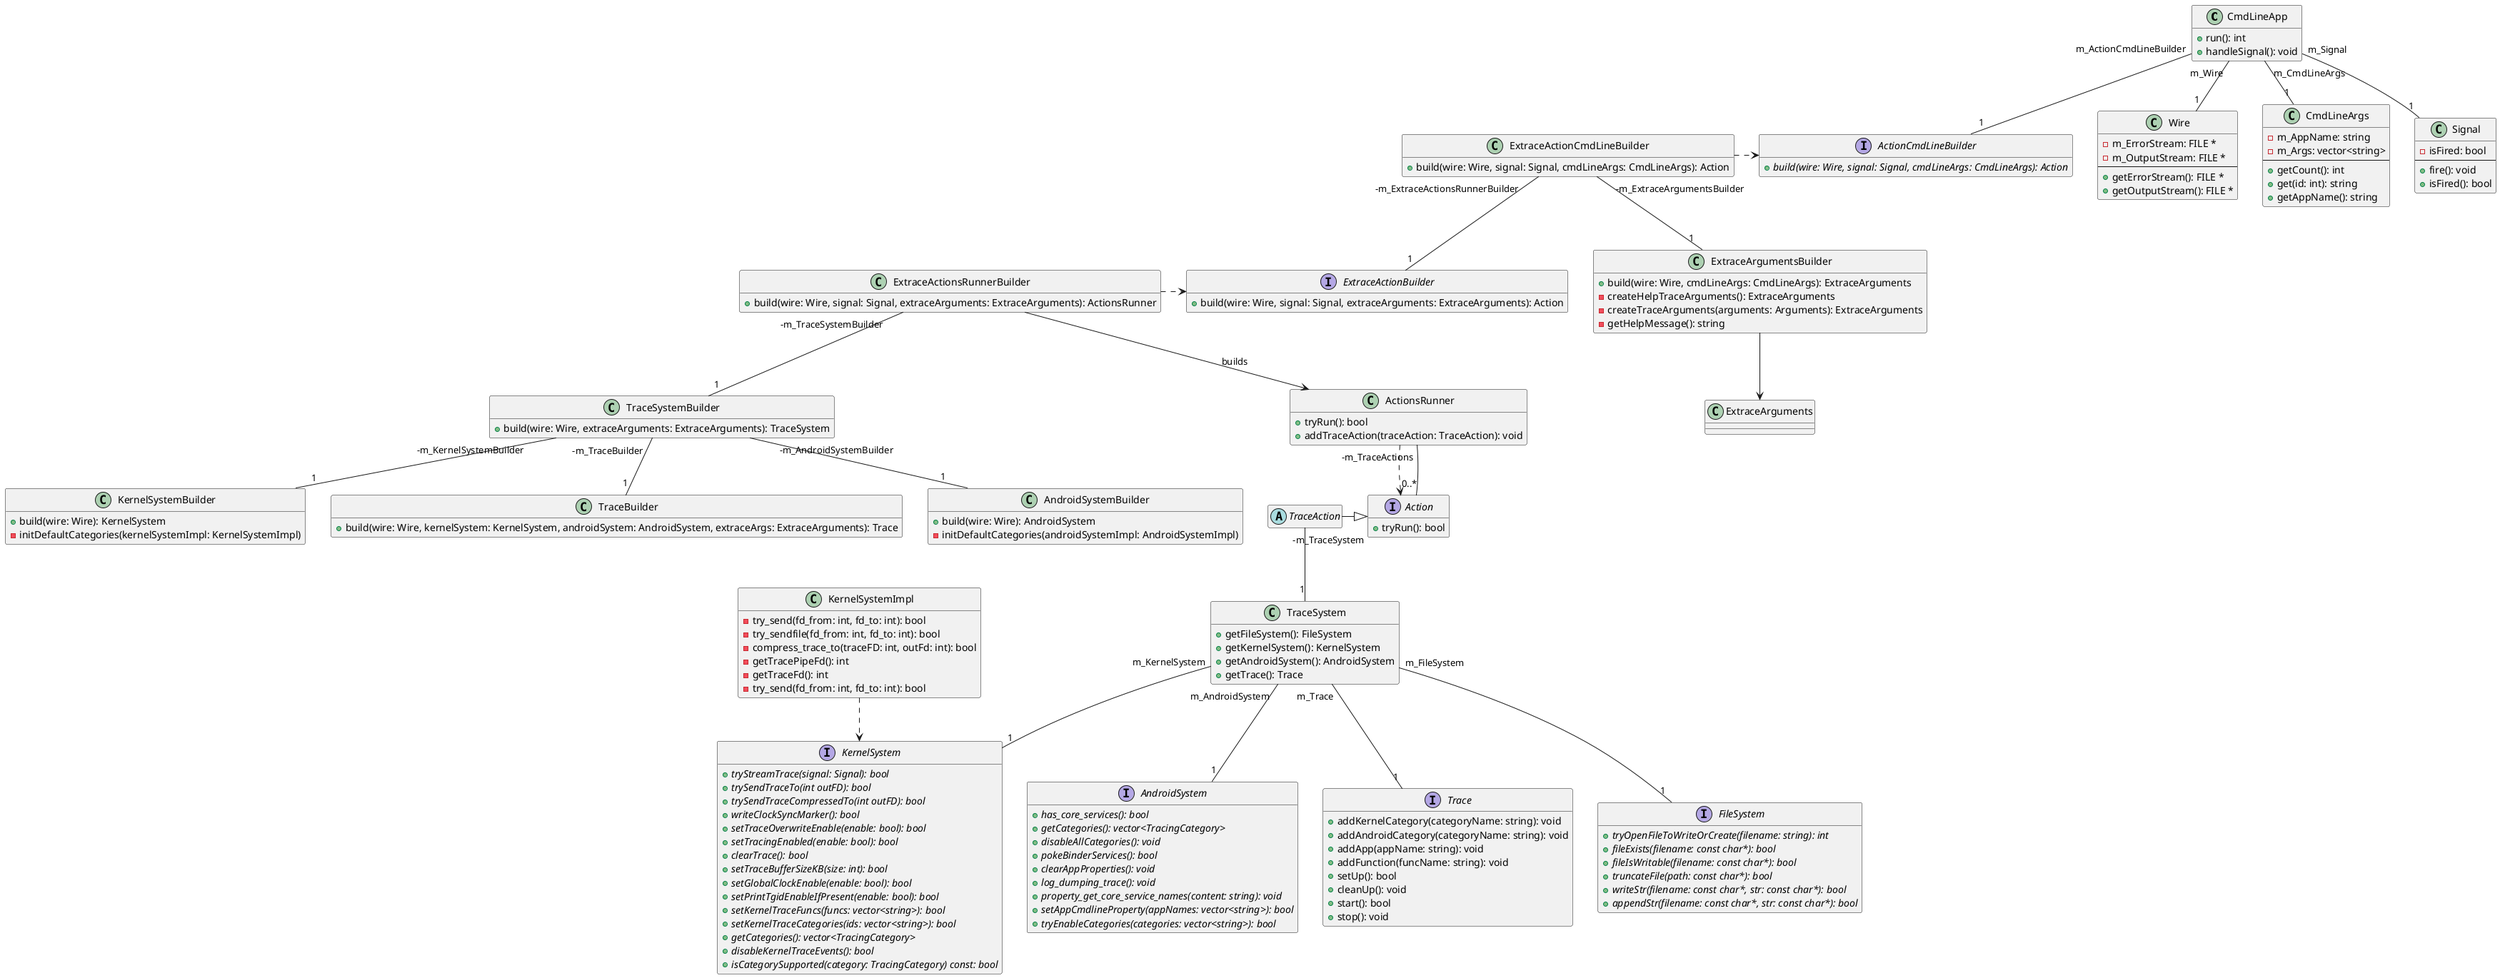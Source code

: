 @startuml

class CmdLineApp {
  + run(): int
  + handleSignal(): void
}
hide CmdLineApp fields

CmdLineApp "m_Wire" -- "1" Wire
CmdLineApp "m_CmdLineArgs" -- "1" CmdLineArgs
CmdLineApp "m_ActionCmdLineBuilder" -- "1" ActionCmdLineBuilder
CmdLineApp "m_Signal" -- "1" Signal

class Wire {
  - m_ErrorStream: FILE *
  - m_OutputStream: FILE *
  --
  + getErrorStream(): FILE *
  + getOutputStream(): FILE *
}
hide Wire methods

class Signal {
  - isFired: bool
  --
  + fire(): void
  + isFired(): bool
}

class CmdLineArgs {
  - m_AppName: string
  - m_Args: vector<string>
  --
  + getCount(): int
  + get(id: int): string
  + getAppName(): string  
}

interface ActionCmdLineBuilder {
  + {abstract} build(wire: Wire, signal: Signal, cmdLineArgs: CmdLineArgs): Action
}
hide ActionCmdLineBuilder fields

class ExtraceActionCmdLineBuilder {
  + build(wire: Wire, signal: Signal, cmdLineArgs: CmdLineArgs): Action 
}
hide ExtraceActionCmdLineBuilder fields

ExtraceActionCmdLineBuilder .> ActionCmdLineBuilder
ExtraceActionCmdLineBuilder "-m_ExtraceArgumentsBuilder" -- "1" ExtraceArgumentsBuilder
ExtraceActionCmdLineBuilder "-m_ExtraceActionsRunnerBuilder" -- "1" ExtraceActionBuilder

interface ExtraceActionBuilder {
  + build(wire: Wire, signal: Signal, extraceArguments: ExtraceArguments): Action
}
hide ExtraceActionBuilder fields

class ExtraceArgumentsBuilder {
  + build(wire: Wire, cmdLineArgs: CmdLineArgs): ExtraceArguments
  - createHelpTraceArguments(): ExtraceArguments
  - createTraceArguments(arguments: Arguments): ExtraceArguments
  - getHelpMessage(): string
}
hide ExtraceArgumentsBuilder fields

ExtraceArgumentsBuilder --> ExtraceArguments

class TraceSystemBuilder {
  + build(wire: Wire, extraceArguments: ExtraceArguments): TraceSystem
}
hide TraceSystemBuilder fields

TraceSystemBuilder "-m_AndroidSystemBuilder" -- "1" AndroidSystemBuilder
TraceSystemBuilder "-m_KernelSystemBuilder" -- "1" KernelSystemBuilder
TraceSystemBuilder "-m_TraceBuilder" -- "1" TraceBuilder

class AndroidSystemBuilder {
  + build(wire: Wire): AndroidSystem
  - initDefaultCategories(androidSystemImpl: AndroidSystemImpl)
}
hide AndroidSystemBuilder fields

class KernelSystemBuilder {
  + build(wire: Wire): KernelSystem
  - initDefaultCategories(kernelSystemImpl: KernelSystemImpl)
}
hide KernelSystemBuilder fields

class TraceBuilder {
  + build(wire: Wire, kernelSystem: KernelSystem, androidSystem: AndroidSystem, extraceArgs: ExtraceArguments): Trace
}
hide TraceBuilder fields

class ExtraceActionsRunnerBuilder {
  + build(wire: Wire, signal: Signal, extraceArguments: ExtraceArguments): ActionsRunner
}
hide ExtraceActionsRunnerBuilder fields

ExtraceActionsRunnerBuilder .> ExtraceActionBuilder
ExtraceActionsRunnerBuilder "-m_TraceSystemBuilder" -- "1" TraceSystemBuilder
ExtraceActionsRunnerBuilder --> ActionsRunner: builds

class ExtraceArguments {
  
}

class TraceSystem {
  + getFileSystem(): FileSystem
  + getKernelSystem(): KernelSystem
  + getAndroidSystem(): AndroidSystem
  + getTrace(): Trace
}
hide TraceSystem fields

TraceSystem "m_FileSystem" -- "1" FileSystem
TraceSystem "m_KernelSystem" -- "1" KernelSystem
TraceSystem "m_AndroidSystem" -- "1" AndroidSystem
TraceSystem "m_Trace" -- "1" Trace

class ActionsRunner {
  + tryRun(): bool
  + addTraceAction(traceAction: TraceAction): void
}
hide ActionsRunner fields

ActionsRunner ..> Action
ActionsRunner "-m_TraceActions" -- "0..*" Action

interface FileSystem {
  + {abstract} tryOpenFileToWriteOrCreate(filename: string): int
  + {abstract} fileExists(filename: const char*): bool
  + {abstract} fileIsWritable(filename: const char*): bool
  + {abstract} truncateFile(path: const char*): bool
  + {abstract} writeStr(filename: const char*, str: const char*): bool
  + {abstract} appendStr(filename: const char*, str: const char*): bool
}
hide FileSystem fields

interface KernelSystem {
  + {abstract} tryStreamTrace(signal: Signal): bool
  + {abstract} trySendTraceTo(int outFD): bool
  + {abstract} trySendTraceCompressedTo(int outFD): bool
  + {abstract} writeClockSyncMarker(): bool
  + {abstract} setTraceOverwriteEnable(enable: bool): bool
  + {abstract} setTracingEnabled(enable: bool): bool
  + {abstract} clearTrace(): bool
  + {abstract} setTraceBufferSizeKB(size: int): bool
  + {abstract} setGlobalClockEnable(enable: bool): bool
  + {abstract} setPrintTgidEnableIfPresent(enable: bool): bool
  + {abstract} setKernelTraceFuncs(funcs: vector<string>): bool
  + {abstract} setKernelTraceCategories(ids: vector<string>): bool
  + {abstract} getCategories(): vector<TracingCategory>
  + {abstract} disableKernelTraceEvents(): bool
  + {abstract} isCategorySupported(category: TracingCategory) const: bool
}
hide KernelSystem fields

class KernelSystemImpl {
  - try_send(fd_from: int, fd_to: int): bool
  - try_sendfile(fd_from: int, fd_to: int): bool
  - compress_trace_to(traceFD: int, outFd: int): bool
  - getTracePipeFd(): int
  - getTraceFd(): int
  - try_send(fd_from: int, fd_to: int): bool
}
hide KernelSystemImpl fields

KernelSystemImpl ..> KernelSystem

interface AndroidSystem {
  + {abstract} has_core_services(): bool
  + {abstract} getCategories(): vector<TracingCategory>
  + {abstract} disableAllCategories(): void
  + {abstract} pokeBinderServices(): bool
  + {abstract} clearAppProperties(): void
  + {abstract} log_dumping_trace(): void
  + {abstract} property_get_core_service_names(content: string): void
  + {abstract} setAppCmdlineProperty(appNames: vector<string>): bool
  + {abstract} tryEnableCategories(categories: vector<string>): bool
}
hide AndroidSystem fields

interface Trace {
  + addKernelCategory(categoryName: string): void
  + addAndroidCategory(categoryName: string): void
  + addApp(appName: string): void
  + addFunction(funcName: string): void
  + setUp(): bool 
  + cleanUp(): void 
  + start(): bool 
  + stop(): void 
}
hide Trace fields

interface Action {
  + tryRun(): bool
}
hide Action fields

abstract class TraceAction
hide TraceAction fields
hide TraceAction methods

TraceAction -|> Action
TraceAction "-m_TraceSystem" -- "1" TraceSystem

' Environment construction could be deeper
' Wired general class
' setWire - in CmdLineApp
' ExtraceActionCmdLineBuilder - build action from CmdLineArgs
' ExtraceArgumentsBuilder -> ExtraceArgsBuilder
' ExtraceActionBuilder - build action from ExtraceArgs
' ExtraceActionBuilder uses ExtraceActionsRunnerBuilder

@enduml